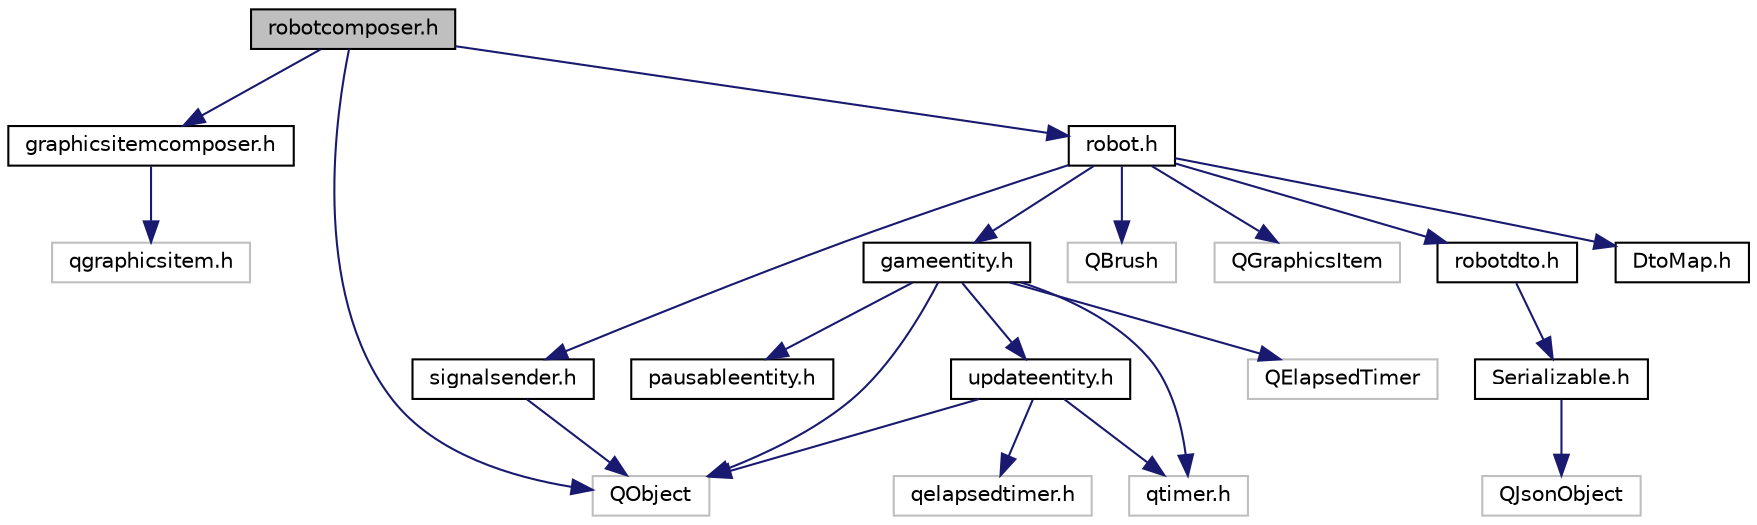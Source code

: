 digraph "robotcomposer.h"
{
 // LATEX_PDF_SIZE
  edge [fontname="Helvetica",fontsize="10",labelfontname="Helvetica",labelfontsize="10"];
  node [fontname="Helvetica",fontsize="10",shape=record];
  Node1 [label="robotcomposer.h",height=0.2,width=0.4,color="black", fillcolor="grey75", style="filled", fontcolor="black",tooltip="Robot game entity binding class for property view"];
  Node1 -> Node2 [color="midnightblue",fontsize="10",style="solid"];
  Node2 [label="graphicsitemcomposer.h",height=0.2,width=0.4,color="black", fillcolor="white", style="filled",URL="$graphicsitemcomposer_8h.html",tooltip="Abstract class for classes that are bindable to property view"];
  Node2 -> Node3 [color="midnightblue",fontsize="10",style="solid"];
  Node3 [label="qgraphicsitem.h",height=0.2,width=0.4,color="grey75", fillcolor="white", style="filled",tooltip=" "];
  Node1 -> Node4 [color="midnightblue",fontsize="10",style="solid"];
  Node4 [label="robot.h",height=0.2,width=0.4,color="black", fillcolor="white", style="filled",URL="$robot_8h.html",tooltip="Robot game entity class."];
  Node4 -> Node5 [color="midnightblue",fontsize="10",style="solid"];
  Node5 [label="gameentity.h",height=0.2,width=0.4,color="black", fillcolor="white", style="filled",URL="$gameentity_8h.html",tooltip="Entity with ability to peridiocally update and pause."];
  Node5 -> Node6 [color="midnightblue",fontsize="10",style="solid"];
  Node6 [label="pausableentity.h",height=0.2,width=0.4,color="black", fillcolor="white", style="filled",URL="$pausableentity_8h.html",tooltip="Entity with ability to pause logic."];
  Node5 -> Node7 [color="midnightblue",fontsize="10",style="solid"];
  Node7 [label="updateentity.h",height=0.2,width=0.4,color="black", fillcolor="white", style="filled",URL="$updateentity_8h.html",tooltip="entity with ability to periodically update"];
  Node7 -> Node8 [color="midnightblue",fontsize="10",style="solid"];
  Node8 [label="QObject",height=0.2,width=0.4,color="grey75", fillcolor="white", style="filled",tooltip=" "];
  Node7 -> Node9 [color="midnightblue",fontsize="10",style="solid"];
  Node9 [label="qelapsedtimer.h",height=0.2,width=0.4,color="grey75", fillcolor="white", style="filled",tooltip=" "];
  Node7 -> Node10 [color="midnightblue",fontsize="10",style="solid"];
  Node10 [label="qtimer.h",height=0.2,width=0.4,color="grey75", fillcolor="white", style="filled",tooltip=" "];
  Node5 -> Node11 [color="midnightblue",fontsize="10",style="solid"];
  Node11 [label="QElapsedTimer",height=0.2,width=0.4,color="grey75", fillcolor="white", style="filled",tooltip=" "];
  Node5 -> Node8 [color="midnightblue",fontsize="10",style="solid"];
  Node5 -> Node10 [color="midnightblue",fontsize="10",style="solid"];
  Node4 -> Node12 [color="midnightblue",fontsize="10",style="solid"];
  Node12 [label="QBrush",height=0.2,width=0.4,color="grey75", fillcolor="white", style="filled",tooltip=" "];
  Node4 -> Node13 [color="midnightblue",fontsize="10",style="solid"];
  Node13 [label="QGraphicsItem",height=0.2,width=0.4,color="grey75", fillcolor="white", style="filled",tooltip=" "];
  Node4 -> Node14 [color="midnightblue",fontsize="10",style="solid"];
  Node14 [label="robotdto.h",height=0.2,width=0.4,color="black", fillcolor="white", style="filled",URL="$robotdto_8h.html",tooltip="Robot game entity dto class"];
  Node14 -> Node15 [color="midnightblue",fontsize="10",style="solid"];
  Node15 [label="Serializable.h",height=0.2,width=0.4,color="black", fillcolor="white", style="filled",URL="$Serializable_8h.html",tooltip="Abstract class for classes that can be serialized as json object."];
  Node15 -> Node16 [color="midnightblue",fontsize="10",style="solid"];
  Node16 [label="QJsonObject",height=0.2,width=0.4,color="grey75", fillcolor="white", style="filled",tooltip=" "];
  Node4 -> Node17 [color="midnightblue",fontsize="10",style="solid"];
  Node17 [label="DtoMap.h",height=0.2,width=0.4,color="black", fillcolor="white", style="filled",URL="$DtoMap_8h.html",tooltip="Abstract class for classes that can have dto representation"];
  Node4 -> Node18 [color="midnightblue",fontsize="10",style="solid"];
  Node18 [label="signalsender.h",height=0.2,width=0.4,color="black", fillcolor="white", style="filled",URL="$signalsender_8h.html",tooltip="Class for sending signals when game entities are somehow transformed."];
  Node18 -> Node8 [color="midnightblue",fontsize="10",style="solid"];
  Node1 -> Node8 [color="midnightblue",fontsize="10",style="solid"];
}
